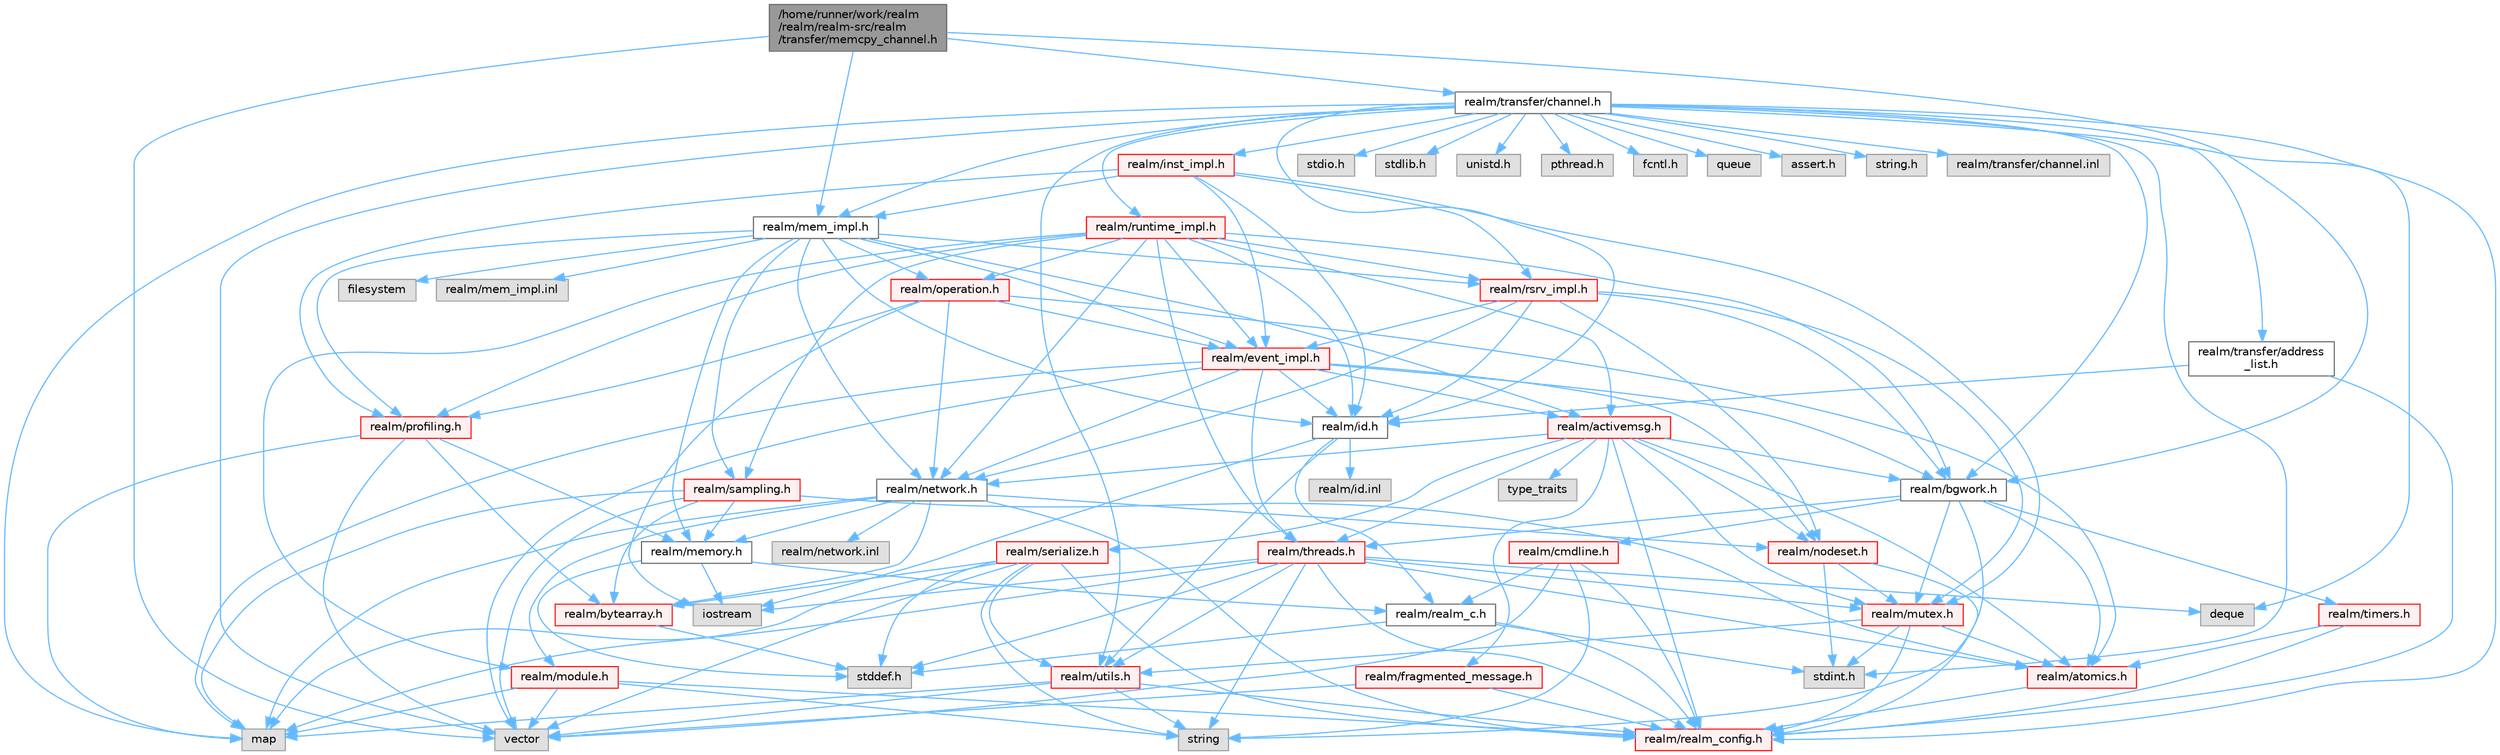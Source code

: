 digraph "/home/runner/work/realm/realm/realm-src/realm/transfer/memcpy_channel.h"
{
 // LATEX_PDF_SIZE
  bgcolor="transparent";
  edge [fontname=Helvetica,fontsize=10,labelfontname=Helvetica,labelfontsize=10];
  node [fontname=Helvetica,fontsize=10,shape=box,height=0.2,width=0.4];
  Node1 [id="Node000001",label="/home/runner/work/realm\l/realm/realm-src/realm\l/transfer/memcpy_channel.h",height=0.2,width=0.4,color="gray40", fillcolor="grey60", style="filled", fontcolor="black",tooltip=" "];
  Node1 -> Node2 [id="edge1_Node000001_Node000002",color="steelblue1",style="solid",tooltip=" "];
  Node2 [id="Node000002",label="vector",height=0.2,width=0.4,color="grey60", fillcolor="#E0E0E0", style="filled",tooltip=" "];
  Node1 -> Node3 [id="edge2_Node000001_Node000003",color="steelblue1",style="solid",tooltip=" "];
  Node3 [id="Node000003",label="realm/mem_impl.h",height=0.2,width=0.4,color="grey40", fillcolor="white", style="filled",URL="$mem__impl_8h.html",tooltip=" "];
  Node3 -> Node4 [id="edge3_Node000003_Node000004",color="steelblue1",style="solid",tooltip=" "];
  Node4 [id="Node000004",label="realm/memory.h",height=0.2,width=0.4,color="grey40", fillcolor="white", style="filled",URL="$memory_8h.html",tooltip=" "];
  Node4 -> Node5 [id="edge4_Node000004_Node000005",color="steelblue1",style="solid",tooltip=" "];
  Node5 [id="Node000005",label="realm/realm_c.h",height=0.2,width=0.4,color="grey40", fillcolor="white", style="filled",URL="$realm__c_8h.html",tooltip=" "];
  Node5 -> Node6 [id="edge5_Node000005_Node000006",color="steelblue1",style="solid",tooltip=" "];
  Node6 [id="Node000006",label="realm/realm_config.h",height=0.2,width=0.4,color="red", fillcolor="#FFF0F0", style="filled",URL="$realm__config_8h.html",tooltip=" "];
  Node5 -> Node9 [id="edge6_Node000005_Node000009",color="steelblue1",style="solid",tooltip=" "];
  Node9 [id="Node000009",label="stddef.h",height=0.2,width=0.4,color="grey60", fillcolor="#E0E0E0", style="filled",tooltip=" "];
  Node5 -> Node10 [id="edge7_Node000005_Node000010",color="steelblue1",style="solid",tooltip=" "];
  Node10 [id="Node000010",label="stdint.h",height=0.2,width=0.4,color="grey60", fillcolor="#E0E0E0", style="filled",tooltip=" "];
  Node4 -> Node9 [id="edge8_Node000004_Node000009",color="steelblue1",style="solid",tooltip=" "];
  Node4 -> Node11 [id="edge9_Node000004_Node000011",color="steelblue1",style="solid",tooltip=" "];
  Node11 [id="Node000011",label="iostream",height=0.2,width=0.4,color="grey60", fillcolor="#E0E0E0", style="filled",tooltip=" "];
  Node3 -> Node12 [id="edge10_Node000003_Node000012",color="steelblue1",style="solid",tooltip=" "];
  Node12 [id="Node000012",label="realm/id.h",height=0.2,width=0.4,color="grey40", fillcolor="white", style="filled",URL="$id_8h.html",tooltip=" "];
  Node12 -> Node5 [id="edge11_Node000012_Node000005",color="steelblue1",style="solid",tooltip=" "];
  Node12 -> Node13 [id="edge12_Node000012_Node000013",color="steelblue1",style="solid",tooltip=" "];
  Node13 [id="Node000013",label="realm/utils.h",height=0.2,width=0.4,color="red", fillcolor="#FFF0F0", style="filled",URL="$utils_8h.html",tooltip=" "];
  Node13 -> Node6 [id="edge13_Node000013_Node000006",color="steelblue1",style="solid",tooltip=" "];
  Node13 -> Node14 [id="edge14_Node000013_Node000014",color="steelblue1",style="solid",tooltip=" "];
  Node14 [id="Node000014",label="string",height=0.2,width=0.4,color="grey60", fillcolor="#E0E0E0", style="filled",tooltip=" "];
  Node13 -> Node2 [id="edge15_Node000013_Node000002",color="steelblue1",style="solid",tooltip=" "];
  Node13 -> Node16 [id="edge16_Node000013_Node000016",color="steelblue1",style="solid",tooltip=" "];
  Node16 [id="Node000016",label="map",height=0.2,width=0.4,color="grey60", fillcolor="#E0E0E0", style="filled",tooltip=" "];
  Node12 -> Node11 [id="edge17_Node000012_Node000011",color="steelblue1",style="solid",tooltip=" "];
  Node12 -> Node21 [id="edge18_Node000012_Node000021",color="steelblue1",style="solid",tooltip=" "];
  Node21 [id="Node000021",label="realm/id.inl",height=0.2,width=0.4,color="grey60", fillcolor="#E0E0E0", style="filled",tooltip=" "];
  Node3 -> Node22 [id="edge19_Node000003_Node000022",color="steelblue1",style="solid",tooltip=" "];
  Node22 [id="Node000022",label="realm/network.h",height=0.2,width=0.4,color="grey40", fillcolor="white", style="filled",URL="$network_8h.html",tooltip=" "];
  Node22 -> Node6 [id="edge20_Node000022_Node000006",color="steelblue1",style="solid",tooltip=" "];
  Node22 -> Node23 [id="edge21_Node000022_Node000023",color="steelblue1",style="solid",tooltip=" "];
  Node23 [id="Node000023",label="realm/module.h",height=0.2,width=0.4,color="red", fillcolor="#FFF0F0", style="filled",URL="$module_8h.html",tooltip=" "];
  Node23 -> Node6 [id="edge22_Node000023_Node000006",color="steelblue1",style="solid",tooltip=" "];
  Node23 -> Node2 [id="edge23_Node000023_Node000002",color="steelblue1",style="solid",tooltip=" "];
  Node23 -> Node14 [id="edge24_Node000023_Node000014",color="steelblue1",style="solid",tooltip=" "];
  Node23 -> Node16 [id="edge25_Node000023_Node000016",color="steelblue1",style="solid",tooltip=" "];
  Node22 -> Node27 [id="edge26_Node000022_Node000027",color="steelblue1",style="solid",tooltip=" "];
  Node27 [id="Node000027",label="realm/nodeset.h",height=0.2,width=0.4,color="red", fillcolor="#FFF0F0", style="filled",URL="$nodeset_8h.html",tooltip=" "];
  Node27 -> Node6 [id="edge27_Node000027_Node000006",color="steelblue1",style="solid",tooltip=" "];
  Node27 -> Node28 [id="edge28_Node000027_Node000028",color="steelblue1",style="solid",tooltip=" "];
  Node28 [id="Node000028",label="realm/mutex.h",height=0.2,width=0.4,color="red", fillcolor="#FFF0F0", style="filled",URL="$mutex_8h.html",tooltip=" "];
  Node28 -> Node6 [id="edge29_Node000028_Node000006",color="steelblue1",style="solid",tooltip=" "];
  Node28 -> Node13 [id="edge30_Node000028_Node000013",color="steelblue1",style="solid",tooltip=" "];
  Node28 -> Node29 [id="edge31_Node000028_Node000029",color="steelblue1",style="solid",tooltip=" "];
  Node29 [id="Node000029",label="realm/atomics.h",height=0.2,width=0.4,color="red", fillcolor="#FFF0F0", style="filled",URL="$atomics_8h.html",tooltip=" "];
  Node29 -> Node6 [id="edge32_Node000029_Node000006",color="steelblue1",style="solid",tooltip=" "];
  Node28 -> Node10 [id="edge33_Node000028_Node000010",color="steelblue1",style="solid",tooltip=" "];
  Node27 -> Node10 [id="edge34_Node000027_Node000010",color="steelblue1",style="solid",tooltip=" "];
  Node22 -> Node4 [id="edge35_Node000022_Node000004",color="steelblue1",style="solid",tooltip=" "];
  Node22 -> Node35 [id="edge36_Node000022_Node000035",color="steelblue1",style="solid",tooltip=" "];
  Node35 [id="Node000035",label="realm/bytearray.h",height=0.2,width=0.4,color="red", fillcolor="#FFF0F0", style="filled",URL="$bytearray_8h.html",tooltip=" "];
  Node35 -> Node9 [id="edge37_Node000035_Node000009",color="steelblue1",style="solid",tooltip=" "];
  Node22 -> Node16 [id="edge38_Node000022_Node000016",color="steelblue1",style="solid",tooltip=" "];
  Node22 -> Node37 [id="edge39_Node000022_Node000037",color="steelblue1",style="solid",tooltip=" "];
  Node37 [id="Node000037",label="realm/network.inl",height=0.2,width=0.4,color="grey60", fillcolor="#E0E0E0", style="filled",tooltip=" "];
  Node3 -> Node38 [id="edge40_Node000003_Node000038",color="steelblue1",style="solid",tooltip=" "];
  Node38 [id="Node000038",label="realm/activemsg.h",height=0.2,width=0.4,color="red", fillcolor="#FFF0F0", style="filled",URL="$activemsg_8h.html",tooltip=" "];
  Node38 -> Node6 [id="edge41_Node000038_Node000006",color="steelblue1",style="solid",tooltip=" "];
  Node38 -> Node39 [id="edge42_Node000038_Node000039",color="steelblue1",style="solid",tooltip=" "];
  Node39 [id="Node000039",label="realm/fragmented_message.h",height=0.2,width=0.4,color="red", fillcolor="#FFF0F0", style="filled",URL="$fragmented__message_8h.html",tooltip="Helper utility for reconstructing large ActiveMessages that were split into multiple network packets."];
  Node39 -> Node6 [id="edge43_Node000039_Node000006",color="steelblue1",style="solid",tooltip=" "];
  Node39 -> Node2 [id="edge44_Node000039_Node000002",color="steelblue1",style="solid",tooltip=" "];
  Node38 -> Node28 [id="edge45_Node000038_Node000028",color="steelblue1",style="solid",tooltip=" "];
  Node38 -> Node41 [id="edge46_Node000038_Node000041",color="steelblue1",style="solid",tooltip=" "];
  Node41 [id="Node000041",label="realm/serialize.h",height=0.2,width=0.4,color="red", fillcolor="#FFF0F0", style="filled",URL="$serialize_8h.html",tooltip=" "];
  Node41 -> Node6 [id="edge47_Node000041_Node000006",color="steelblue1",style="solid",tooltip=" "];
  Node41 -> Node35 [id="edge48_Node000041_Node000035",color="steelblue1",style="solid",tooltip=" "];
  Node41 -> Node13 [id="edge49_Node000041_Node000013",color="steelblue1",style="solid",tooltip=" "];
  Node41 -> Node9 [id="edge50_Node000041_Node000009",color="steelblue1",style="solid",tooltip=" "];
  Node41 -> Node2 [id="edge51_Node000041_Node000002",color="steelblue1",style="solid",tooltip=" "];
  Node41 -> Node16 [id="edge52_Node000041_Node000016",color="steelblue1",style="solid",tooltip=" "];
  Node41 -> Node14 [id="edge53_Node000041_Node000014",color="steelblue1",style="solid",tooltip=" "];
  Node38 -> Node27 [id="edge54_Node000038_Node000027",color="steelblue1",style="solid",tooltip=" "];
  Node38 -> Node22 [id="edge55_Node000038_Node000022",color="steelblue1",style="solid",tooltip=" "];
  Node38 -> Node29 [id="edge56_Node000038_Node000029",color="steelblue1",style="solid",tooltip=" "];
  Node38 -> Node46 [id="edge57_Node000038_Node000046",color="steelblue1",style="solid",tooltip=" "];
  Node46 [id="Node000046",label="realm/threads.h",height=0.2,width=0.4,color="red", fillcolor="#FFF0F0", style="filled",URL="$threads_8h.html",tooltip=" "];
  Node46 -> Node6 [id="edge58_Node000046_Node000006",color="steelblue1",style="solid",tooltip=" "];
  Node46 -> Node28 [id="edge59_Node000046_Node000028",color="steelblue1",style="solid",tooltip=" "];
  Node46 -> Node29 [id="edge60_Node000046_Node000029",color="steelblue1",style="solid",tooltip=" "];
  Node46 -> Node13 [id="edge61_Node000046_Node000013",color="steelblue1",style="solid",tooltip=" "];
  Node46 -> Node9 [id="edge62_Node000046_Node000009",color="steelblue1",style="solid",tooltip=" "];
  Node46 -> Node14 [id="edge63_Node000046_Node000014",color="steelblue1",style="solid",tooltip=" "];
  Node46 -> Node16 [id="edge64_Node000046_Node000016",color="steelblue1",style="solid",tooltip=" "];
  Node46 -> Node49 [id="edge65_Node000046_Node000049",color="steelblue1",style="solid",tooltip=" "];
  Node49 [id="Node000049",label="deque",height=0.2,width=0.4,color="grey60", fillcolor="#E0E0E0", style="filled",tooltip=" "];
  Node46 -> Node11 [id="edge66_Node000046_Node000011",color="steelblue1",style="solid",tooltip=" "];
  Node38 -> Node51 [id="edge67_Node000038_Node000051",color="steelblue1",style="solid",tooltip=" "];
  Node51 [id="Node000051",label="realm/bgwork.h",height=0.2,width=0.4,color="grey40", fillcolor="white", style="filled",URL="$bgwork_8h.html",tooltip=" "];
  Node51 -> Node29 [id="edge68_Node000051_Node000029",color="steelblue1",style="solid",tooltip=" "];
  Node51 -> Node46 [id="edge69_Node000051_Node000046",color="steelblue1",style="solid",tooltip=" "];
  Node51 -> Node28 [id="edge70_Node000051_Node000028",color="steelblue1",style="solid",tooltip=" "];
  Node51 -> Node52 [id="edge71_Node000051_Node000052",color="steelblue1",style="solid",tooltip=" "];
  Node52 [id="Node000052",label="realm/cmdline.h",height=0.2,width=0.4,color="red", fillcolor="#FFF0F0", style="filled",URL="$cmdline_8h.html",tooltip=" "];
  Node52 -> Node6 [id="edge72_Node000052_Node000006",color="steelblue1",style="solid",tooltip=" "];
  Node52 -> Node5 [id="edge73_Node000052_Node000005",color="steelblue1",style="solid",tooltip=" "];
  Node52 -> Node2 [id="edge74_Node000052_Node000002",color="steelblue1",style="solid",tooltip=" "];
  Node52 -> Node14 [id="edge75_Node000052_Node000014",color="steelblue1",style="solid",tooltip=" "];
  Node51 -> Node54 [id="edge76_Node000051_Node000054",color="steelblue1",style="solid",tooltip=" "];
  Node54 [id="Node000054",label="realm/timers.h",height=0.2,width=0.4,color="red", fillcolor="#FFF0F0", style="filled",URL="$timers_8h.html",tooltip=" "];
  Node54 -> Node6 [id="edge77_Node000054_Node000006",color="steelblue1",style="solid",tooltip=" "];
  Node54 -> Node29 [id="edge78_Node000054_Node000029",color="steelblue1",style="solid",tooltip=" "];
  Node51 -> Node14 [id="edge79_Node000051_Node000014",color="steelblue1",style="solid",tooltip=" "];
  Node38 -> Node56 [id="edge80_Node000038_Node000056",color="steelblue1",style="solid",tooltip=" "];
  Node56 [id="Node000056",label="type_traits",height=0.2,width=0.4,color="grey60", fillcolor="#E0E0E0", style="filled",tooltip=" "];
  Node3 -> Node60 [id="edge81_Node000003_Node000060",color="steelblue1",style="solid",tooltip=" "];
  Node60 [id="Node000060",label="realm/operation.h",height=0.2,width=0.4,color="red", fillcolor="#FFF0F0", style="filled",URL="$operation_8h.html",tooltip=" "];
  Node60 -> Node61 [id="edge82_Node000060_Node000061",color="steelblue1",style="solid",tooltip=" "];
  Node61 [id="Node000061",label="realm/profiling.h",height=0.2,width=0.4,color="red", fillcolor="#FFF0F0", style="filled",URL="$profiling_8h.html",tooltip=" "];
  Node61 -> Node2 [id="edge83_Node000061_Node000002",color="steelblue1",style="solid",tooltip=" "];
  Node61 -> Node16 [id="edge84_Node000061_Node000016",color="steelblue1",style="solid",tooltip=" "];
  Node61 -> Node35 [id="edge85_Node000061_Node000035",color="steelblue1",style="solid",tooltip=" "];
  Node61 -> Node4 [id="edge86_Node000061_Node000004",color="steelblue1",style="solid",tooltip=" "];
  Node60 -> Node76 [id="edge87_Node000060_Node000076",color="steelblue1",style="solid",tooltip=" "];
  Node76 [id="Node000076",label="realm/event_impl.h",height=0.2,width=0.4,color="red", fillcolor="#FFF0F0", style="filled",URL="$event__impl_8h.html",tooltip=" "];
  Node76 -> Node12 [id="edge88_Node000076_Node000012",color="steelblue1",style="solid",tooltip=" "];
  Node76 -> Node27 [id="edge89_Node000076_Node000027",color="steelblue1",style="solid",tooltip=" "];
  Node76 -> Node22 [id="edge90_Node000076_Node000022",color="steelblue1",style="solid",tooltip=" "];
  Node76 -> Node38 [id="edge91_Node000076_Node000038",color="steelblue1",style="solid",tooltip=" "];
  Node76 -> Node46 [id="edge92_Node000076_Node000046",color="steelblue1",style="solid",tooltip=" "];
  Node76 -> Node51 [id="edge93_Node000076_Node000051",color="steelblue1",style="solid",tooltip=" "];
  Node76 -> Node2 [id="edge94_Node000076_Node000002",color="steelblue1",style="solid",tooltip=" "];
  Node76 -> Node16 [id="edge95_Node000076_Node000016",color="steelblue1",style="solid",tooltip=" "];
  Node60 -> Node29 [id="edge96_Node000060_Node000029",color="steelblue1",style="solid",tooltip=" "];
  Node60 -> Node22 [id="edge97_Node000060_Node000022",color="steelblue1",style="solid",tooltip=" "];
  Node60 -> Node11 [id="edge98_Node000060_Node000011",color="steelblue1",style="solid",tooltip=" "];
  Node3 -> Node61 [id="edge99_Node000003_Node000061",color="steelblue1",style="solid",tooltip=" "];
  Node3 -> Node88 [id="edge100_Node000003_Node000088",color="steelblue1",style="solid",tooltip=" "];
  Node88 [id="Node000088",label="realm/sampling.h",height=0.2,width=0.4,color="red", fillcolor="#FFF0F0", style="filled",URL="$sampling_8h.html",tooltip=" "];
  Node88 -> Node2 [id="edge101_Node000088_Node000002",color="steelblue1",style="solid",tooltip=" "];
  Node88 -> Node16 [id="edge102_Node000088_Node000016",color="steelblue1",style="solid",tooltip=" "];
  Node88 -> Node35 [id="edge103_Node000088_Node000035",color="steelblue1",style="solid",tooltip=" "];
  Node88 -> Node4 [id="edge104_Node000088_Node000004",color="steelblue1",style="solid",tooltip=" "];
  Node88 -> Node29 [id="edge105_Node000088_Node000029",color="steelblue1",style="solid",tooltip=" "];
  Node3 -> Node76 [id="edge106_Node000003_Node000076",color="steelblue1",style="solid",tooltip=" "];
  Node3 -> Node90 [id="edge107_Node000003_Node000090",color="steelblue1",style="solid",tooltip=" "];
  Node90 [id="Node000090",label="realm/rsrv_impl.h",height=0.2,width=0.4,color="red", fillcolor="#FFF0F0", style="filled",URL="$rsrv__impl_8h.html",tooltip=" "];
  Node90 -> Node12 [id="edge108_Node000090_Node000012",color="steelblue1",style="solid",tooltip=" "];
  Node90 -> Node22 [id="edge109_Node000090_Node000022",color="steelblue1",style="solid",tooltip=" "];
  Node90 -> Node27 [id="edge110_Node000090_Node000027",color="steelblue1",style="solid",tooltip=" "];
  Node90 -> Node28 [id="edge111_Node000090_Node000028",color="steelblue1",style="solid",tooltip=" "];
  Node90 -> Node51 [id="edge112_Node000090_Node000051",color="steelblue1",style="solid",tooltip=" "];
  Node90 -> Node76 [id="edge113_Node000090_Node000076",color="steelblue1",style="solid",tooltip=" "];
  Node3 -> Node93 [id="edge114_Node000003_Node000093",color="steelblue1",style="solid",tooltip=" "];
  Node93 [id="Node000093",label="filesystem",height=0.2,width=0.4,color="grey60", fillcolor="#E0E0E0", style="filled",tooltip=" "];
  Node3 -> Node94 [id="edge115_Node000003_Node000094",color="steelblue1",style="solid",tooltip=" "];
  Node94 [id="Node000094",label="realm/mem_impl.inl",height=0.2,width=0.4,color="grey60", fillcolor="#E0E0E0", style="filled",tooltip=" "];
  Node1 -> Node51 [id="edge116_Node000001_Node000051",color="steelblue1",style="solid",tooltip=" "];
  Node1 -> Node95 [id="edge117_Node000001_Node000095",color="steelblue1",style="solid",tooltip=" "];
  Node95 [id="Node000095",label="realm/transfer/channel.h",height=0.2,width=0.4,color="grey40", fillcolor="white", style="filled",URL="$channel_8h.html",tooltip=" "];
  Node95 -> Node6 [id="edge118_Node000095_Node000006",color="steelblue1",style="solid",tooltip=" "];
  Node95 -> Node96 [id="edge119_Node000095_Node000096",color="steelblue1",style="solid",tooltip=" "];
  Node96 [id="Node000096",label="stdio.h",height=0.2,width=0.4,color="grey60", fillcolor="#E0E0E0", style="filled",tooltip=" "];
  Node95 -> Node97 [id="edge120_Node000095_Node000097",color="steelblue1",style="solid",tooltip=" "];
  Node97 [id="Node000097",label="stdlib.h",height=0.2,width=0.4,color="grey60", fillcolor="#E0E0E0", style="filled",tooltip=" "];
  Node95 -> Node10 [id="edge121_Node000095_Node000010",color="steelblue1",style="solid",tooltip=" "];
  Node95 -> Node98 [id="edge122_Node000095_Node000098",color="steelblue1",style="solid",tooltip=" "];
  Node98 [id="Node000098",label="unistd.h",height=0.2,width=0.4,color="grey60", fillcolor="#E0E0E0", style="filled",tooltip=" "];
  Node95 -> Node99 [id="edge123_Node000095_Node000099",color="steelblue1",style="solid",tooltip=" "];
  Node99 [id="Node000099",label="pthread.h",height=0.2,width=0.4,color="grey60", fillcolor="#E0E0E0", style="filled",tooltip=" "];
  Node95 -> Node100 [id="edge124_Node000095_Node000100",color="steelblue1",style="solid",tooltip=" "];
  Node100 [id="Node000100",label="fcntl.h",height=0.2,width=0.4,color="grey60", fillcolor="#E0E0E0", style="filled",tooltip=" "];
  Node95 -> Node16 [id="edge125_Node000095_Node000016",color="steelblue1",style="solid",tooltip=" "];
  Node95 -> Node2 [id="edge126_Node000095_Node000002",color="steelblue1",style="solid",tooltip=" "];
  Node95 -> Node49 [id="edge127_Node000095_Node000049",color="steelblue1",style="solid",tooltip=" "];
  Node95 -> Node101 [id="edge128_Node000095_Node000101",color="steelblue1",style="solid",tooltip=" "];
  Node101 [id="Node000101",label="queue",height=0.2,width=0.4,color="grey60", fillcolor="#E0E0E0", style="filled",tooltip=" "];
  Node95 -> Node102 [id="edge129_Node000095_Node000102",color="steelblue1",style="solid",tooltip=" "];
  Node102 [id="Node000102",label="assert.h",height=0.2,width=0.4,color="grey60", fillcolor="#E0E0E0", style="filled",tooltip=" "];
  Node95 -> Node103 [id="edge130_Node000095_Node000103",color="steelblue1",style="solid",tooltip=" "];
  Node103 [id="Node000103",label="string.h",height=0.2,width=0.4,color="grey60", fillcolor="#E0E0E0", style="filled",tooltip=" "];
  Node95 -> Node12 [id="edge131_Node000095_Node000012",color="steelblue1",style="solid",tooltip=" "];
  Node95 -> Node104 [id="edge132_Node000095_Node000104",color="steelblue1",style="solid",tooltip=" "];
  Node104 [id="Node000104",label="realm/runtime_impl.h",height=0.2,width=0.4,color="red", fillcolor="#FFF0F0", style="filled",URL="$runtime__impl_8h.html",tooltip=" "];
  Node104 -> Node12 [id="edge133_Node000104_Node000012",color="steelblue1",style="solid",tooltip=" "];
  Node104 -> Node22 [id="edge134_Node000104_Node000022",color="steelblue1",style="solid",tooltip=" "];
  Node104 -> Node60 [id="edge135_Node000104_Node000060",color="steelblue1",style="solid",tooltip=" "];
  Node104 -> Node61 [id="edge136_Node000104_Node000061",color="steelblue1",style="solid",tooltip=" "];
  Node104 -> Node76 [id="edge137_Node000104_Node000076",color="steelblue1",style="solid",tooltip=" "];
  Node104 -> Node90 [id="edge138_Node000104_Node000090",color="steelblue1",style="solid",tooltip=" "];
  Node104 -> Node46 [id="edge139_Node000104_Node000046",color="steelblue1",style="solid",tooltip=" "];
  Node104 -> Node88 [id="edge140_Node000104_Node000088",color="steelblue1",style="solid",tooltip=" "];
  Node104 -> Node23 [id="edge141_Node000104_Node000023",color="steelblue1",style="solid",tooltip=" "];
  Node104 -> Node51 [id="edge142_Node000104_Node000051",color="steelblue1",style="solid",tooltip=" "];
  Node104 -> Node38 [id="edge143_Node000104_Node000038",color="steelblue1",style="solid",tooltip=" "];
  Node95 -> Node3 [id="edge144_Node000095_Node000003",color="steelblue1",style="solid",tooltip=" "];
  Node95 -> Node136 [id="edge145_Node000095_Node000136",color="steelblue1",style="solid",tooltip=" "];
  Node136 [id="Node000136",label="realm/inst_impl.h",height=0.2,width=0.4,color="red", fillcolor="#FFF0F0", style="filled",URL="$inst__impl_8h.html",tooltip=" "];
  Node136 -> Node12 [id="edge146_Node000136_Node000012",color="steelblue1",style="solid",tooltip=" "];
  Node136 -> Node28 [id="edge147_Node000136_Node000028",color="steelblue1",style="solid",tooltip=" "];
  Node136 -> Node90 [id="edge148_Node000136_Node000090",color="steelblue1",style="solid",tooltip=" "];
  Node136 -> Node76 [id="edge149_Node000136_Node000076",color="steelblue1",style="solid",tooltip=" "];
  Node136 -> Node61 [id="edge150_Node000136_Node000061",color="steelblue1",style="solid",tooltip=" "];
  Node136 -> Node3 [id="edge151_Node000136_Node000003",color="steelblue1",style="solid",tooltip=" "];
  Node95 -> Node51 [id="edge152_Node000095_Node000051",color="steelblue1",style="solid",tooltip=" "];
  Node95 -> Node13 [id="edge153_Node000095_Node000013",color="steelblue1",style="solid",tooltip=" "];
  Node95 -> Node140 [id="edge154_Node000095_Node000140",color="steelblue1",style="solid",tooltip=" "];
  Node140 [id="Node000140",label="realm/transfer/address\l_list.h",height=0.2,width=0.4,color="grey40", fillcolor="white", style="filled",URL="$address__list_8h.html",tooltip=" "];
  Node140 -> Node6 [id="edge155_Node000140_Node000006",color="steelblue1",style="solid",tooltip=" "];
  Node140 -> Node12 [id="edge156_Node000140_Node000012",color="steelblue1",style="solid",tooltip=" "];
  Node95 -> Node141 [id="edge157_Node000095_Node000141",color="steelblue1",style="solid",tooltip=" "];
  Node141 [id="Node000141",label="realm/transfer/channel.inl",height=0.2,width=0.4,color="grey60", fillcolor="#E0E0E0", style="filled",tooltip=" "];
}

